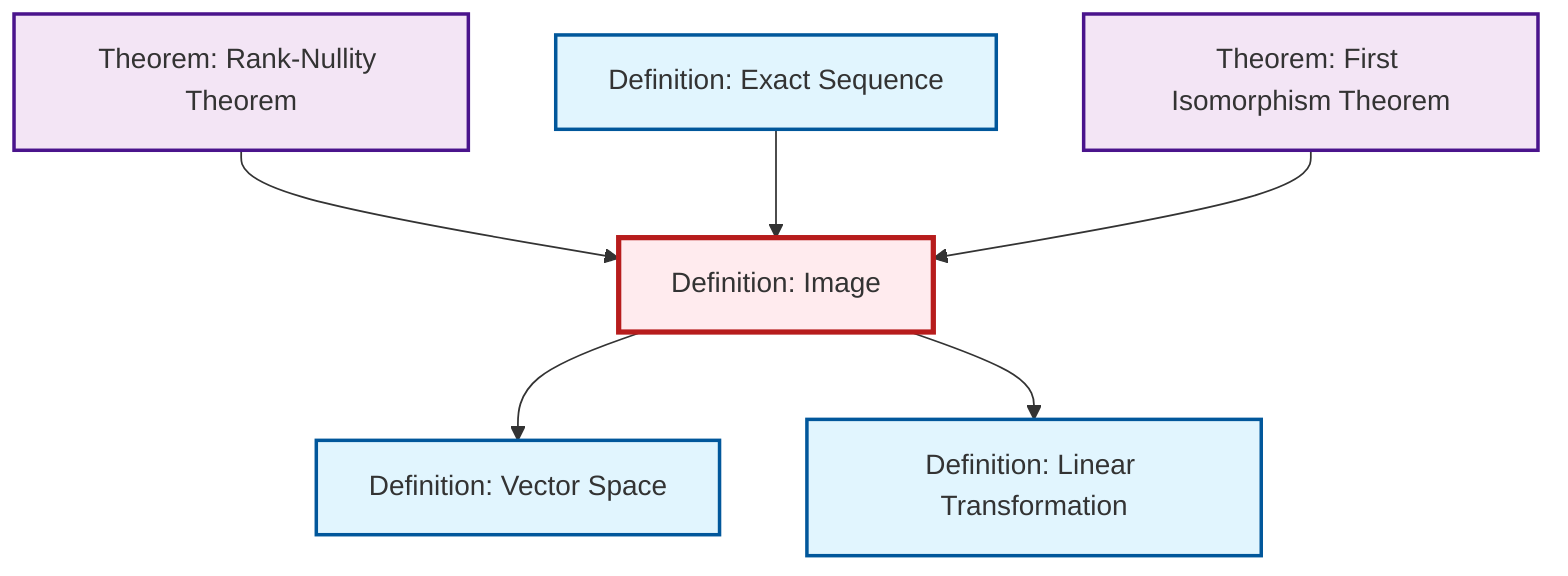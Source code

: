 graph TD
    classDef definition fill:#e1f5fe,stroke:#01579b,stroke-width:2px
    classDef theorem fill:#f3e5f5,stroke:#4a148c,stroke-width:2px
    classDef axiom fill:#fff3e0,stroke:#e65100,stroke-width:2px
    classDef example fill:#e8f5e9,stroke:#1b5e20,stroke-width:2px
    classDef current fill:#ffebee,stroke:#b71c1c,stroke-width:3px
    def-vector-space["Definition: Vector Space"]:::definition
    def-image["Definition: Image"]:::definition
    thm-first-isomorphism["Theorem: First Isomorphism Theorem"]:::theorem
    def-linear-transformation["Definition: Linear Transformation"]:::definition
    def-exact-sequence["Definition: Exact Sequence"]:::definition
    thm-rank-nullity["Theorem: Rank-Nullity Theorem"]:::theorem
    def-image --> def-vector-space
    thm-rank-nullity --> def-image
    def-image --> def-linear-transformation
    def-exact-sequence --> def-image
    thm-first-isomorphism --> def-image
    class def-image current
